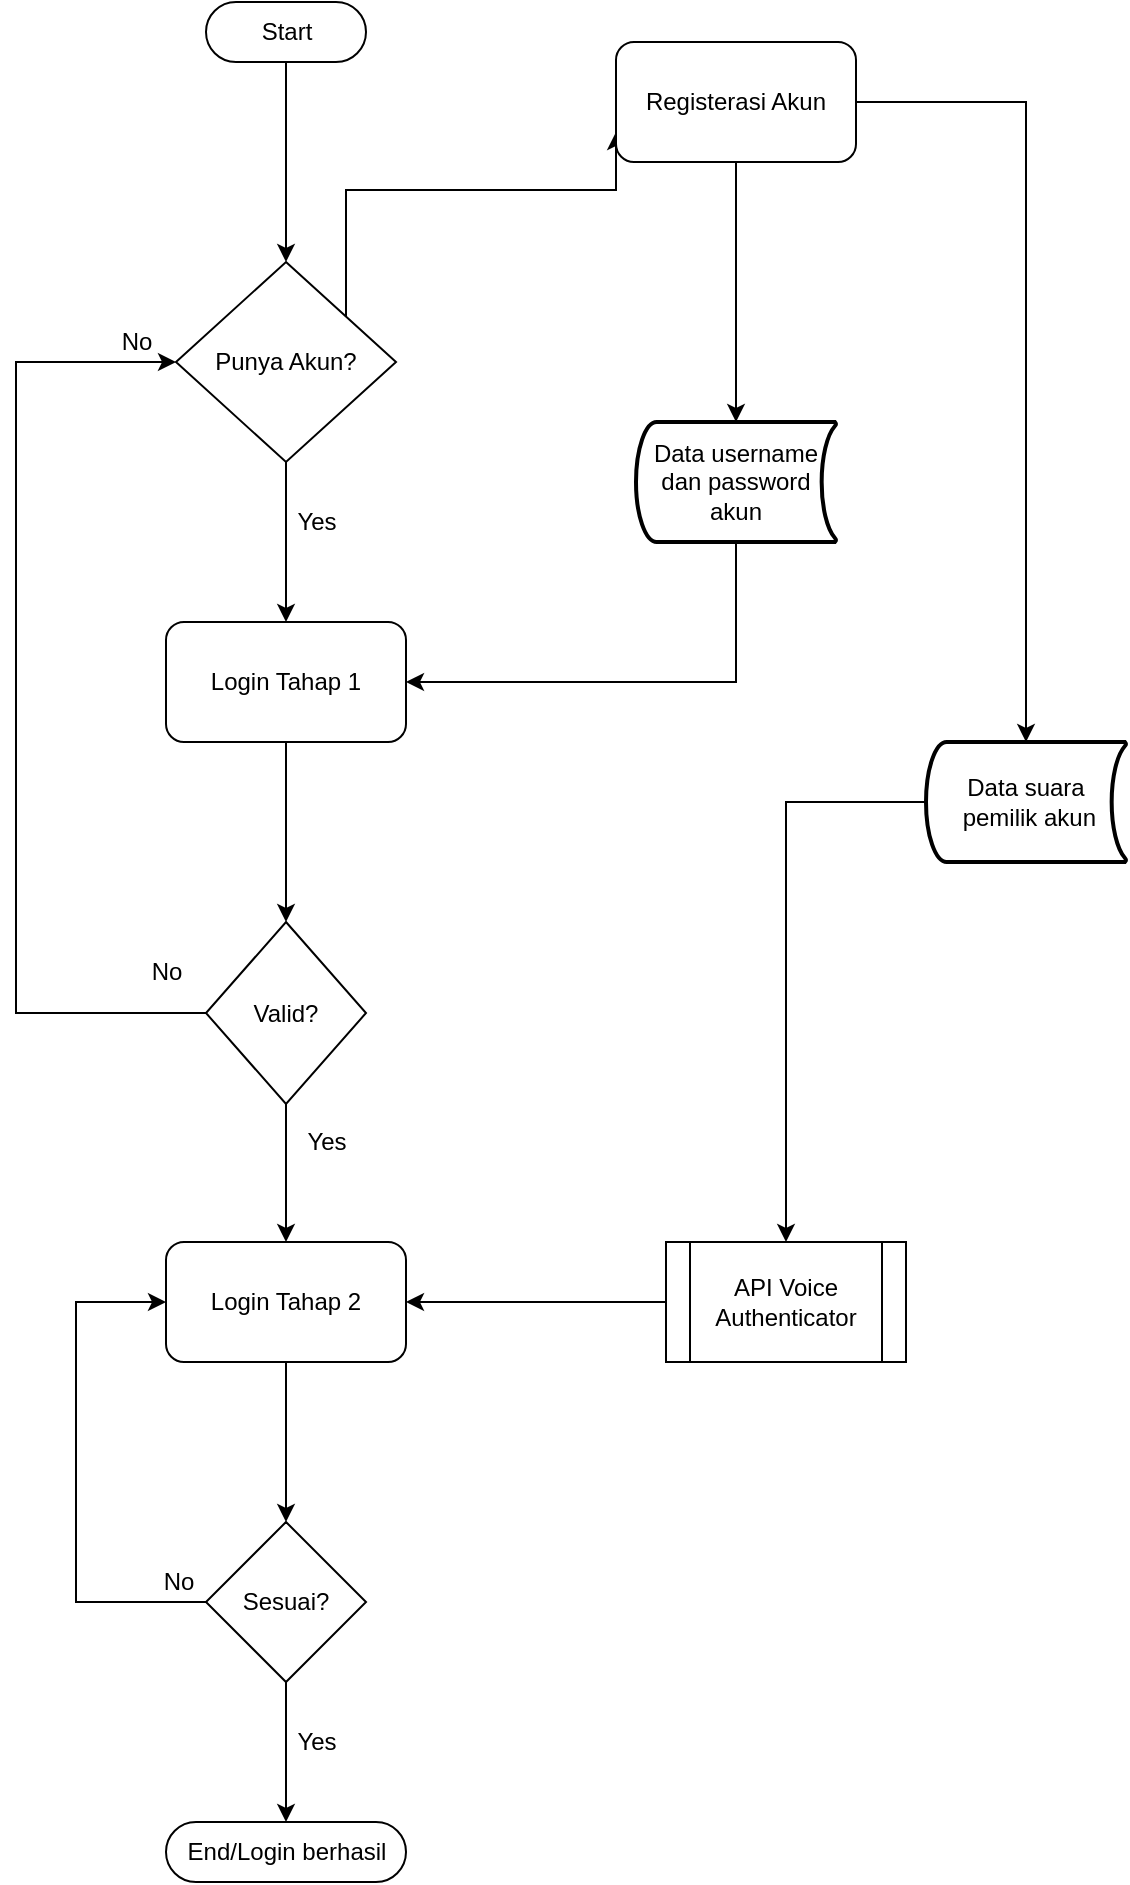 <mxfile version="13.7.5" type="github">
  <diagram id="Ma68vpTk7sBy4XZ9rhYe" name="Page-1">
    <mxGraphModel dx="1422" dy="745" grid="1" gridSize="10" guides="1" tooltips="1" connect="1" arrows="1" fold="1" page="1" pageScale="1" pageWidth="827" pageHeight="1169" math="0" shadow="0">
      <root>
        <mxCell id="0" />
        <mxCell id="1" parent="0" />
        <mxCell id="b9rMEW8vJqsMmyq--6ru-4" style="edgeStyle=orthogonalEdgeStyle;rounded=0;orthogonalLoop=1;jettySize=auto;html=1;entryX=0.5;entryY=0;entryDx=0;entryDy=0;" parent="1" source="b9rMEW8vJqsMmyq--6ru-1" target="b9rMEW8vJqsMmyq--6ru-7" edge="1">
          <mxGeometry relative="1" as="geometry">
            <mxPoint x="190" y="219" as="targetPoint" />
          </mxGeometry>
        </mxCell>
        <mxCell id="b9rMEW8vJqsMmyq--6ru-1" value="Start" style="html=1;dashed=0;whitespace=wrap;shape=mxgraph.dfd.start" parent="1" vertex="1">
          <mxGeometry x="215" y="110" width="80" height="30" as="geometry" />
        </mxCell>
        <mxCell id="b9rMEW8vJqsMmyq--6ru-10" style="edgeStyle=orthogonalEdgeStyle;rounded=0;orthogonalLoop=1;jettySize=auto;html=1;entryX=0;entryY=0.75;entryDx=0;entryDy=0;" parent="1" source="b9rMEW8vJqsMmyq--6ru-7" target="b9rMEW8vJqsMmyq--6ru-9" edge="1">
          <mxGeometry relative="1" as="geometry">
            <Array as="points">
              <mxPoint x="285" y="204" />
            </Array>
          </mxGeometry>
        </mxCell>
        <mxCell id="b9rMEW8vJqsMmyq--6ru-12" style="edgeStyle=orthogonalEdgeStyle;rounded=0;orthogonalLoop=1;jettySize=auto;html=1;entryX=0.5;entryY=0;entryDx=0;entryDy=0;" parent="1" source="b9rMEW8vJqsMmyq--6ru-7" target="b9rMEW8vJqsMmyq--6ru-11" edge="1">
          <mxGeometry relative="1" as="geometry" />
        </mxCell>
        <mxCell id="b9rMEW8vJqsMmyq--6ru-7" value="Punya Akun?" style="rhombus;whiteSpace=wrap;html=1;" parent="1" vertex="1">
          <mxGeometry x="200" y="240" width="110" height="100" as="geometry" />
        </mxCell>
        <mxCell id="b9rMEW8vJqsMmyq--6ru-16" style="edgeStyle=orthogonalEdgeStyle;rounded=0;orthogonalLoop=1;jettySize=auto;html=1;entryX=0.5;entryY=0;entryDx=0;entryDy=0;entryPerimeter=0;" parent="1" source="b9rMEW8vJqsMmyq--6ru-9" target="b9rMEW8vJqsMmyq--6ru-15" edge="1">
          <mxGeometry relative="1" as="geometry" />
        </mxCell>
        <mxCell id="XhYgFZuNZCempVCC6TW1-8" style="edgeStyle=orthogonalEdgeStyle;rounded=0;orthogonalLoop=1;jettySize=auto;html=1;entryX=0.5;entryY=0;entryDx=0;entryDy=0;entryPerimeter=0;" parent="1" source="b9rMEW8vJqsMmyq--6ru-9" target="XhYgFZuNZCempVCC6TW1-7" edge="1">
          <mxGeometry relative="1" as="geometry">
            <Array as="points">
              <mxPoint x="625" y="160" />
            </Array>
          </mxGeometry>
        </mxCell>
        <mxCell id="b9rMEW8vJqsMmyq--6ru-9" value="Registerasi Akun" style="rounded=1;whiteSpace=wrap;html=1;" parent="1" vertex="1">
          <mxGeometry x="420" y="130" width="120" height="60" as="geometry" />
        </mxCell>
        <mxCell id="XhYgFZuNZCempVCC6TW1-2" style="edgeStyle=orthogonalEdgeStyle;rounded=0;orthogonalLoop=1;jettySize=auto;html=1;entryX=0.5;entryY=0;entryDx=0;entryDy=0;" parent="1" source="b9rMEW8vJqsMmyq--6ru-11" target="XhYgFZuNZCempVCC6TW1-1" edge="1">
          <mxGeometry relative="1" as="geometry" />
        </mxCell>
        <mxCell id="b9rMEW8vJqsMmyq--6ru-11" value="Login Tahap 1" style="rounded=1;whiteSpace=wrap;html=1;" parent="1" vertex="1">
          <mxGeometry x="195" y="420" width="120" height="60" as="geometry" />
        </mxCell>
        <mxCell id="b9rMEW8vJqsMmyq--6ru-18" style="edgeStyle=orthogonalEdgeStyle;rounded=0;orthogonalLoop=1;jettySize=auto;html=1;entryX=1;entryY=0.5;entryDx=0;entryDy=0;exitX=0.5;exitY=1;exitDx=0;exitDy=0;exitPerimeter=0;" parent="1" source="b9rMEW8vJqsMmyq--6ru-15" target="b9rMEW8vJqsMmyq--6ru-11" edge="1">
          <mxGeometry relative="1" as="geometry">
            <Array as="points">
              <mxPoint x="480" y="450" />
            </Array>
          </mxGeometry>
        </mxCell>
        <mxCell id="b9rMEW8vJqsMmyq--6ru-15" value="Data username dan password akun" style="strokeWidth=2;html=1;shape=mxgraph.flowchart.stored_data;whiteSpace=wrap;" parent="1" vertex="1">
          <mxGeometry x="430" y="320" width="100" height="60" as="geometry" />
        </mxCell>
        <mxCell id="XhYgFZuNZCempVCC6TW1-3" style="edgeStyle=orthogonalEdgeStyle;rounded=0;orthogonalLoop=1;jettySize=auto;html=1;entryX=0;entryY=0.5;entryDx=0;entryDy=0;" parent="1" source="XhYgFZuNZCempVCC6TW1-1" target="b9rMEW8vJqsMmyq--6ru-7" edge="1">
          <mxGeometry relative="1" as="geometry">
            <Array as="points">
              <mxPoint x="120" y="616" />
              <mxPoint x="120" y="290" />
            </Array>
          </mxGeometry>
        </mxCell>
        <mxCell id="XhYgFZuNZCempVCC6TW1-4" style="edgeStyle=orthogonalEdgeStyle;rounded=0;orthogonalLoop=1;jettySize=auto;html=1;entryX=0.5;entryY=0;entryDx=0;entryDy=0;" parent="1" source="XhYgFZuNZCempVCC6TW1-1" target="XhYgFZuNZCempVCC6TW1-5" edge="1">
          <mxGeometry relative="1" as="geometry">
            <mxPoint x="700" y="339" as="targetPoint" />
          </mxGeometry>
        </mxCell>
        <mxCell id="XhYgFZuNZCempVCC6TW1-1" value="Valid?" style="rhombus;whiteSpace=wrap;html=1;" parent="1" vertex="1">
          <mxGeometry x="215" y="570" width="80" height="91" as="geometry" />
        </mxCell>
        <mxCell id="XhYgFZuNZCempVCC6TW1-13" style="edgeStyle=orthogonalEdgeStyle;rounded=0;orthogonalLoop=1;jettySize=auto;html=1;entryX=0.5;entryY=0;entryDx=0;entryDy=0;" parent="1" source="XhYgFZuNZCempVCC6TW1-5" target="XhYgFZuNZCempVCC6TW1-12" edge="1">
          <mxGeometry relative="1" as="geometry" />
        </mxCell>
        <mxCell id="XhYgFZuNZCempVCC6TW1-5" value="Login Tahap 2" style="rounded=1;whiteSpace=wrap;html=1;" parent="1" vertex="1">
          <mxGeometry x="195" y="730" width="120" height="60" as="geometry" />
        </mxCell>
        <mxCell id="XhYgFZuNZCempVCC6TW1-18" style="edgeStyle=orthogonalEdgeStyle;rounded=0;orthogonalLoop=1;jettySize=auto;html=1;entryX=0.5;entryY=0;entryDx=0;entryDy=0;" parent="1" source="XhYgFZuNZCempVCC6TW1-7" target="XhYgFZuNZCempVCC6TW1-17" edge="1">
          <mxGeometry relative="1" as="geometry" />
        </mxCell>
        <mxCell id="XhYgFZuNZCempVCC6TW1-7" value="Data suara&lt;br&gt;&amp;nbsp;pemilik akun" style="strokeWidth=2;html=1;shape=mxgraph.flowchart.stored_data;whiteSpace=wrap;" parent="1" vertex="1">
          <mxGeometry x="575" y="480" width="100" height="60" as="geometry" />
        </mxCell>
        <mxCell id="XhYgFZuNZCempVCC6TW1-15" style="edgeStyle=orthogonalEdgeStyle;rounded=0;orthogonalLoop=1;jettySize=auto;html=1;entryX=0.5;entryY=0.5;entryDx=0;entryDy=-15;entryPerimeter=0;" parent="1" source="XhYgFZuNZCempVCC6TW1-12" target="XhYgFZuNZCempVCC6TW1-14" edge="1">
          <mxGeometry relative="1" as="geometry" />
        </mxCell>
        <mxCell id="XhYgFZuNZCempVCC6TW1-16" style="edgeStyle=orthogonalEdgeStyle;rounded=0;orthogonalLoop=1;jettySize=auto;html=1;entryX=0;entryY=0.5;entryDx=0;entryDy=0;" parent="1" source="XhYgFZuNZCempVCC6TW1-12" target="XhYgFZuNZCempVCC6TW1-5" edge="1">
          <mxGeometry relative="1" as="geometry">
            <Array as="points">
              <mxPoint x="150" y="910" />
              <mxPoint x="150" y="760" />
            </Array>
          </mxGeometry>
        </mxCell>
        <mxCell id="XhYgFZuNZCempVCC6TW1-12" value="Sesuai?" style="rhombus;whiteSpace=wrap;html=1;" parent="1" vertex="1">
          <mxGeometry x="215" y="870" width="80" height="80" as="geometry" />
        </mxCell>
        <mxCell id="XhYgFZuNZCempVCC6TW1-14" value="End/Login berhasil" style="html=1;dashed=0;whitespace=wrap;shape=mxgraph.dfd.start" parent="1" vertex="1">
          <mxGeometry x="195" y="1020" width="120" height="30" as="geometry" />
        </mxCell>
        <mxCell id="XhYgFZuNZCempVCC6TW1-19" style="edgeStyle=orthogonalEdgeStyle;rounded=0;orthogonalLoop=1;jettySize=auto;html=1;entryX=1;entryY=0.5;entryDx=0;entryDy=0;" parent="1" source="XhYgFZuNZCempVCC6TW1-17" target="XhYgFZuNZCempVCC6TW1-5" edge="1">
          <mxGeometry relative="1" as="geometry" />
        </mxCell>
        <mxCell id="XhYgFZuNZCempVCC6TW1-17" value="API Voice Authenticator" style="shape=process;whiteSpace=wrap;html=1;backgroundOutline=1;" parent="1" vertex="1">
          <mxGeometry x="445" y="730" width="120" height="60" as="geometry" />
        </mxCell>
        <mxCell id="Huy3whPcldK3oJV2NO3x-2" value="Yes" style="text;html=1;align=center;verticalAlign=middle;resizable=0;points=[];autosize=1;" parent="1" vertex="1">
          <mxGeometry x="255" y="670" width="40" height="20" as="geometry" />
        </mxCell>
        <mxCell id="Huy3whPcldK3oJV2NO3x-3" value="No" style="text;html=1;align=center;verticalAlign=middle;resizable=0;points=[];autosize=1;" parent="1" vertex="1">
          <mxGeometry x="165" y="270" width="30" height="20" as="geometry" />
        </mxCell>
        <mxCell id="Huy3whPcldK3oJV2NO3x-4" value="Yes" style="text;html=1;align=center;verticalAlign=middle;resizable=0;points=[];autosize=1;" parent="1" vertex="1">
          <mxGeometry x="250" y="360" width="40" height="20" as="geometry" />
        </mxCell>
        <mxCell id="Huy3whPcldK3oJV2NO3x-5" value="No" style="text;html=1;align=center;verticalAlign=middle;resizable=0;points=[];autosize=1;" parent="1" vertex="1">
          <mxGeometry x="180" y="585" width="30" height="20" as="geometry" />
        </mxCell>
        <mxCell id="Huy3whPcldK3oJV2NO3x-6" value="Yes" style="text;html=1;align=center;verticalAlign=middle;resizable=0;points=[];autosize=1;" parent="1" vertex="1">
          <mxGeometry x="250" y="970" width="40" height="20" as="geometry" />
        </mxCell>
        <mxCell id="Huy3whPcldK3oJV2NO3x-7" value="No" style="text;html=1;align=center;verticalAlign=middle;resizable=0;points=[];autosize=1;" parent="1" vertex="1">
          <mxGeometry x="186" y="890" width="30" height="20" as="geometry" />
        </mxCell>
      </root>
    </mxGraphModel>
  </diagram>
</mxfile>
